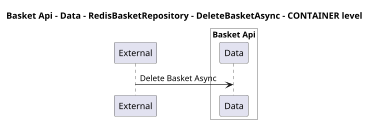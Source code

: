 @startuml
skinparam dpi 60

title Basket Api - Data - RedisBasketRepository - DeleteBasketAsync - CONTAINER level

participant "External" as C4InterFlow.Utils.ExternalSystem

box "Basket Api" #White

    participant "Data" as dotnet.eShop.Architecture.SoftwareSystems.BasketApi.Containers.Data
end box


C4InterFlow.Utils.ExternalSystem -> dotnet.eShop.Architecture.SoftwareSystems.BasketApi.Containers.Data : Delete Basket Async


@enduml
